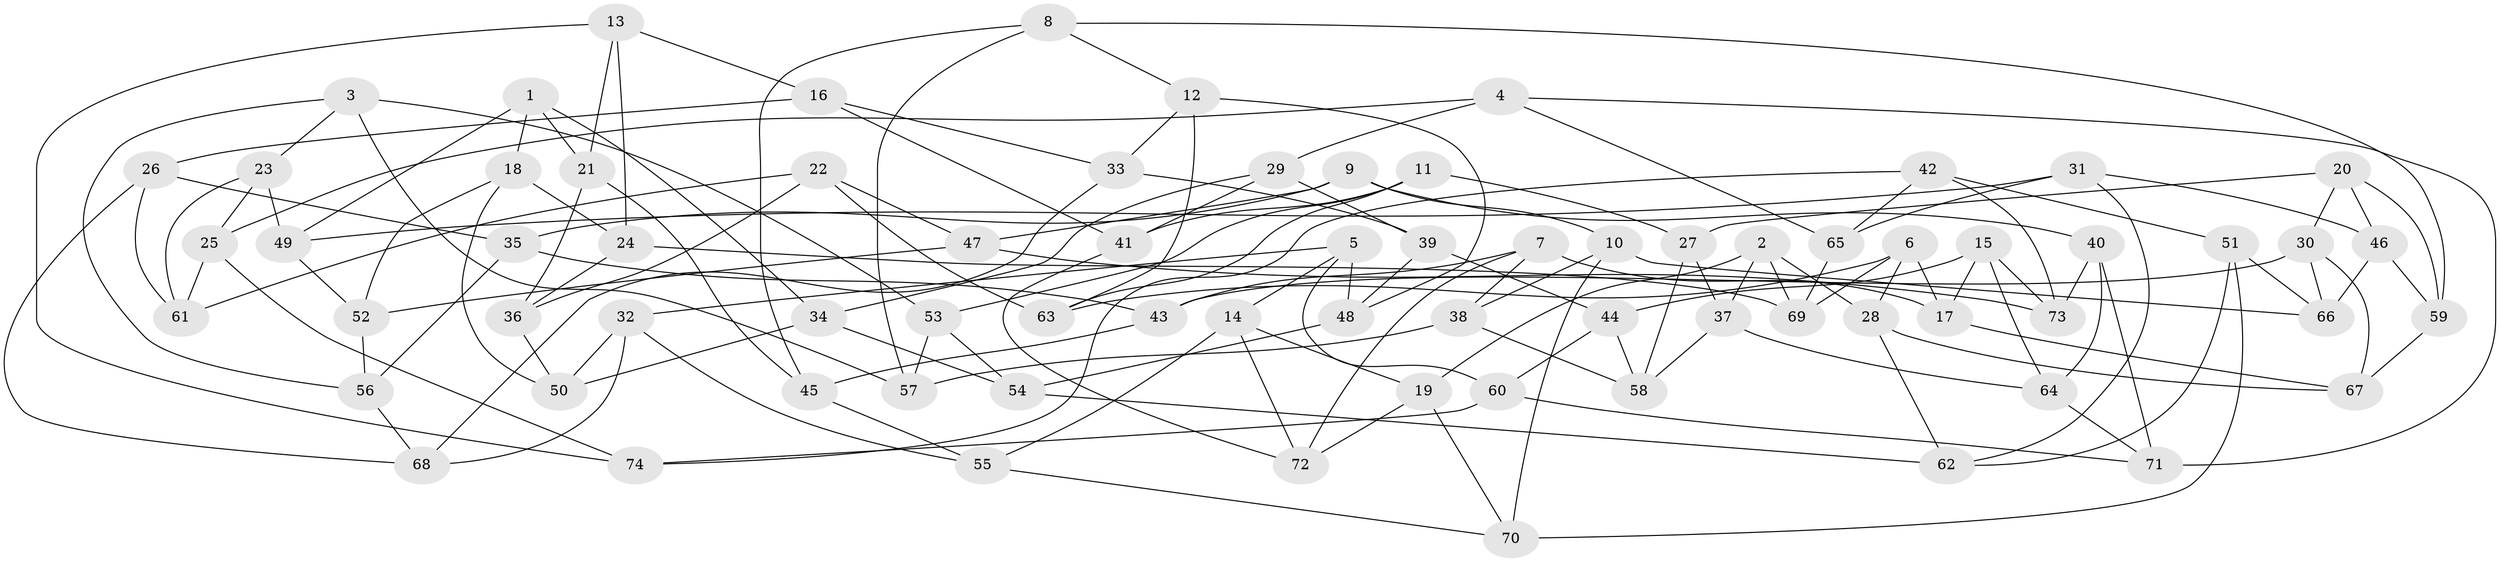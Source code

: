 // coarse degree distribution, {6: 0.43137254901960786, 4: 0.5294117647058824, 5: 0.0196078431372549, 3: 0.0196078431372549}
// Generated by graph-tools (version 1.1) at 2025/24/03/03/25 07:24:30]
// undirected, 74 vertices, 148 edges
graph export_dot {
graph [start="1"]
  node [color=gray90,style=filled];
  1;
  2;
  3;
  4;
  5;
  6;
  7;
  8;
  9;
  10;
  11;
  12;
  13;
  14;
  15;
  16;
  17;
  18;
  19;
  20;
  21;
  22;
  23;
  24;
  25;
  26;
  27;
  28;
  29;
  30;
  31;
  32;
  33;
  34;
  35;
  36;
  37;
  38;
  39;
  40;
  41;
  42;
  43;
  44;
  45;
  46;
  47;
  48;
  49;
  50;
  51;
  52;
  53;
  54;
  55;
  56;
  57;
  58;
  59;
  60;
  61;
  62;
  63;
  64;
  65;
  66;
  67;
  68;
  69;
  70;
  71;
  72;
  73;
  74;
  1 -- 21;
  1 -- 18;
  1 -- 49;
  1 -- 34;
  2 -- 19;
  2 -- 37;
  2 -- 69;
  2 -- 28;
  3 -- 53;
  3 -- 57;
  3 -- 23;
  3 -- 56;
  4 -- 25;
  4 -- 29;
  4 -- 71;
  4 -- 65;
  5 -- 60;
  5 -- 32;
  5 -- 48;
  5 -- 14;
  6 -- 69;
  6 -- 17;
  6 -- 63;
  6 -- 28;
  7 -- 43;
  7 -- 72;
  7 -- 17;
  7 -- 38;
  8 -- 45;
  8 -- 59;
  8 -- 57;
  8 -- 12;
  9 -- 47;
  9 -- 35;
  9 -- 40;
  9 -- 10;
  10 -- 70;
  10 -- 66;
  10 -- 38;
  11 -- 41;
  11 -- 27;
  11 -- 63;
  11 -- 53;
  12 -- 48;
  12 -- 33;
  12 -- 63;
  13 -- 21;
  13 -- 16;
  13 -- 74;
  13 -- 24;
  14 -- 19;
  14 -- 72;
  14 -- 55;
  15 -- 44;
  15 -- 73;
  15 -- 17;
  15 -- 64;
  16 -- 26;
  16 -- 33;
  16 -- 41;
  17 -- 67;
  18 -- 24;
  18 -- 52;
  18 -- 50;
  19 -- 70;
  19 -- 72;
  20 -- 27;
  20 -- 30;
  20 -- 59;
  20 -- 46;
  21 -- 36;
  21 -- 45;
  22 -- 36;
  22 -- 63;
  22 -- 61;
  22 -- 47;
  23 -- 61;
  23 -- 49;
  23 -- 25;
  24 -- 69;
  24 -- 36;
  25 -- 61;
  25 -- 74;
  26 -- 68;
  26 -- 61;
  26 -- 35;
  27 -- 58;
  27 -- 37;
  28 -- 62;
  28 -- 67;
  29 -- 41;
  29 -- 39;
  29 -- 34;
  30 -- 43;
  30 -- 66;
  30 -- 67;
  31 -- 65;
  31 -- 49;
  31 -- 46;
  31 -- 62;
  32 -- 50;
  32 -- 68;
  32 -- 55;
  33 -- 39;
  33 -- 68;
  34 -- 54;
  34 -- 50;
  35 -- 43;
  35 -- 56;
  36 -- 50;
  37 -- 64;
  37 -- 58;
  38 -- 57;
  38 -- 58;
  39 -- 44;
  39 -- 48;
  40 -- 64;
  40 -- 73;
  40 -- 71;
  41 -- 72;
  42 -- 51;
  42 -- 65;
  42 -- 73;
  42 -- 74;
  43 -- 45;
  44 -- 60;
  44 -- 58;
  45 -- 55;
  46 -- 59;
  46 -- 66;
  47 -- 73;
  47 -- 52;
  48 -- 54;
  49 -- 52;
  51 -- 66;
  51 -- 62;
  51 -- 70;
  52 -- 56;
  53 -- 57;
  53 -- 54;
  54 -- 62;
  55 -- 70;
  56 -- 68;
  59 -- 67;
  60 -- 74;
  60 -- 71;
  64 -- 71;
  65 -- 69;
}
